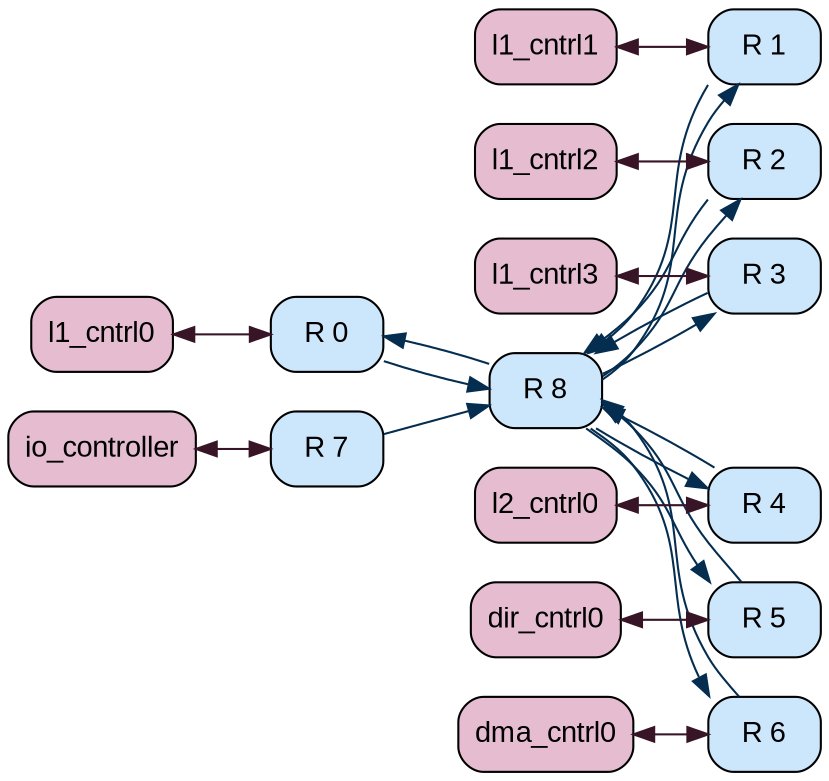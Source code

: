 graph G {
rankdir=LR;
"system.ruby.network.routers0" [color="#000000", fillcolor="#cce6fc", fontcolor="#000000", fontname=Arial, fontsize=14, label="R 0", shape=Mrecord, style="rounded, filled"];
"system.ruby.network.routers1" [color="#000000", fillcolor="#cce6fc", fontcolor="#000000", fontname=Arial, fontsize=14, label="R 1", shape=Mrecord, style="rounded, filled"];
"system.ruby.network.routers2" [color="#000000", fillcolor="#cce6fc", fontcolor="#000000", fontname=Arial, fontsize=14, label="R 2", shape=Mrecord, style="rounded, filled"];
"system.ruby.network.routers3" [color="#000000", fillcolor="#cce6fc", fontcolor="#000000", fontname=Arial, fontsize=14, label="R 3", shape=Mrecord, style="rounded, filled"];
"system.ruby.network.routers4" [color="#000000", fillcolor="#cce6fc", fontcolor="#000000", fontname=Arial, fontsize=14, label="R 4", shape=Mrecord, style="rounded, filled"];
"system.ruby.network.routers5" [color="#000000", fillcolor="#cce6fc", fontcolor="#000000", fontname=Arial, fontsize=14, label="R 5", shape=Mrecord, style="rounded, filled"];
"system.ruby.network.routers6" [color="#000000", fillcolor="#cce6fc", fontcolor="#000000", fontname=Arial, fontsize=14, label="R 6", shape=Mrecord, style="rounded, filled"];
"system.ruby.network.routers7" [color="#000000", fillcolor="#cce6fc", fontcolor="#000000", fontname=Arial, fontsize=14, label="R 7", shape=Mrecord, style="rounded, filled"];
"system.ruby.network.routers8" [color="#000000", fillcolor="#cce6fc", fontcolor="#000000", fontname=Arial, fontsize=14, label="R 8", shape=Mrecord, style="rounded, filled"];
"system.ruby.network.routers0" -- "system.ruby.network.routers8"  [color="#042d50", dir=forward, weight=0.5];
"system.ruby.network.routers1" -- "system.ruby.network.routers8"  [color="#042d50", dir=forward, weight=0.5];
"system.ruby.network.routers2" -- "system.ruby.network.routers8"  [color="#042d50", dir=forward, weight=0.5];
"system.ruby.network.routers3" -- "system.ruby.network.routers8"  [color="#042d50", dir=forward, weight=0.5];
"system.ruby.network.routers4" -- "system.ruby.network.routers8"  [color="#042d50", dir=forward, weight=0.5];
"system.ruby.network.routers5" -- "system.ruby.network.routers8"  [color="#042d50", dir=forward, weight=0.5];
"system.ruby.network.routers6" -- "system.ruby.network.routers8"  [color="#042d50", dir=forward, weight=0.5];
"system.ruby.network.routers7" -- "system.ruby.network.routers8"  [color="#042d50", dir=forward, weight=0.5];
"system.ruby.network.routers8" -- "system.ruby.network.routers0"  [color="#042d50", dir=forward, weight=0.5];
"system.ruby.network.routers8" -- "system.ruby.network.routers1"  [color="#042d50", dir=forward, weight=0.5];
"system.ruby.network.routers8" -- "system.ruby.network.routers2"  [color="#042d50", dir=forward, weight=0.5];
"system.ruby.network.routers8" -- "system.ruby.network.routers3"  [color="#042d50", dir=forward, weight=0.5];
"system.ruby.network.routers8" -- "system.ruby.network.routers4"  [color="#042d50", dir=forward, weight=0.5];
"system.ruby.network.routers8" -- "system.ruby.network.routers5"  [color="#042d50", dir=forward, weight=0.5];
"system.ruby.network.routers8" -- "system.ruby.network.routers6"  [color="#042d50", dir=forward, weight=0.5];
"system.ruby.l1_cntrl0" [color="#000000", fillcolor="#e5bcd0", fontcolor="#000000", fontname=Arial, fontsize=14, label=l1_cntrl0, shape=Mrecord, style="rounded, filled"];
"system.ruby.l1_cntrl0" -- "system.ruby.network.routers0"  [color="#381526", dir=both, weight=1.0];
"system.ruby.l1_cntrl1" [color="#000000", fillcolor="#e5bcd0", fontcolor="#000000", fontname=Arial, fontsize=14, label=l1_cntrl1, shape=Mrecord, style="rounded, filled"];
"system.ruby.l1_cntrl1" -- "system.ruby.network.routers1"  [color="#381526", dir=both, weight=1.0];
"system.ruby.l1_cntrl2" [color="#000000", fillcolor="#e5bcd0", fontcolor="#000000", fontname=Arial, fontsize=14, label=l1_cntrl2, shape=Mrecord, style="rounded, filled"];
"system.ruby.l1_cntrl2" -- "system.ruby.network.routers2"  [color="#381526", dir=both, weight=1.0];
"system.ruby.l1_cntrl3" [color="#000000", fillcolor="#e5bcd0", fontcolor="#000000", fontname=Arial, fontsize=14, label=l1_cntrl3, shape=Mrecord, style="rounded, filled"];
"system.ruby.l1_cntrl3" -- "system.ruby.network.routers3"  [color="#381526", dir=both, weight=1.0];
"system.ruby.l2_cntrl0" [color="#000000", fillcolor="#e5bcd0", fontcolor="#000000", fontname=Arial, fontsize=14, label=l2_cntrl0, shape=Mrecord, style="rounded, filled"];
"system.ruby.l2_cntrl0" -- "system.ruby.network.routers4"  [color="#381526", dir=both, weight=1.0];
"system.ruby.dir_cntrl0" [color="#000000", fillcolor="#e5bcd0", fontcolor="#000000", fontname=Arial, fontsize=14, label=dir_cntrl0, shape=Mrecord, style="rounded, filled"];
"system.ruby.dir_cntrl0" -- "system.ruby.network.routers5"  [color="#381526", dir=both, weight=1.0];
"system.ruby.dma_cntrl0" [color="#000000", fillcolor="#e5bcd0", fontcolor="#000000", fontname=Arial, fontsize=14, label=dma_cntrl0, shape=Mrecord, style="rounded, filled"];
"system.ruby.dma_cntrl0" -- "system.ruby.network.routers6"  [color="#381526", dir=both, weight=1.0];
"system.ruby.io_controller" [color="#000000", fillcolor="#e5bcd0", fontcolor="#000000", fontname=Arial, fontsize=14, label=io_controller, shape=Mrecord, style="rounded, filled"];
"system.ruby.io_controller" -- "system.ruby.network.routers7"  [color="#381526", dir=both, weight=1.0];
}
